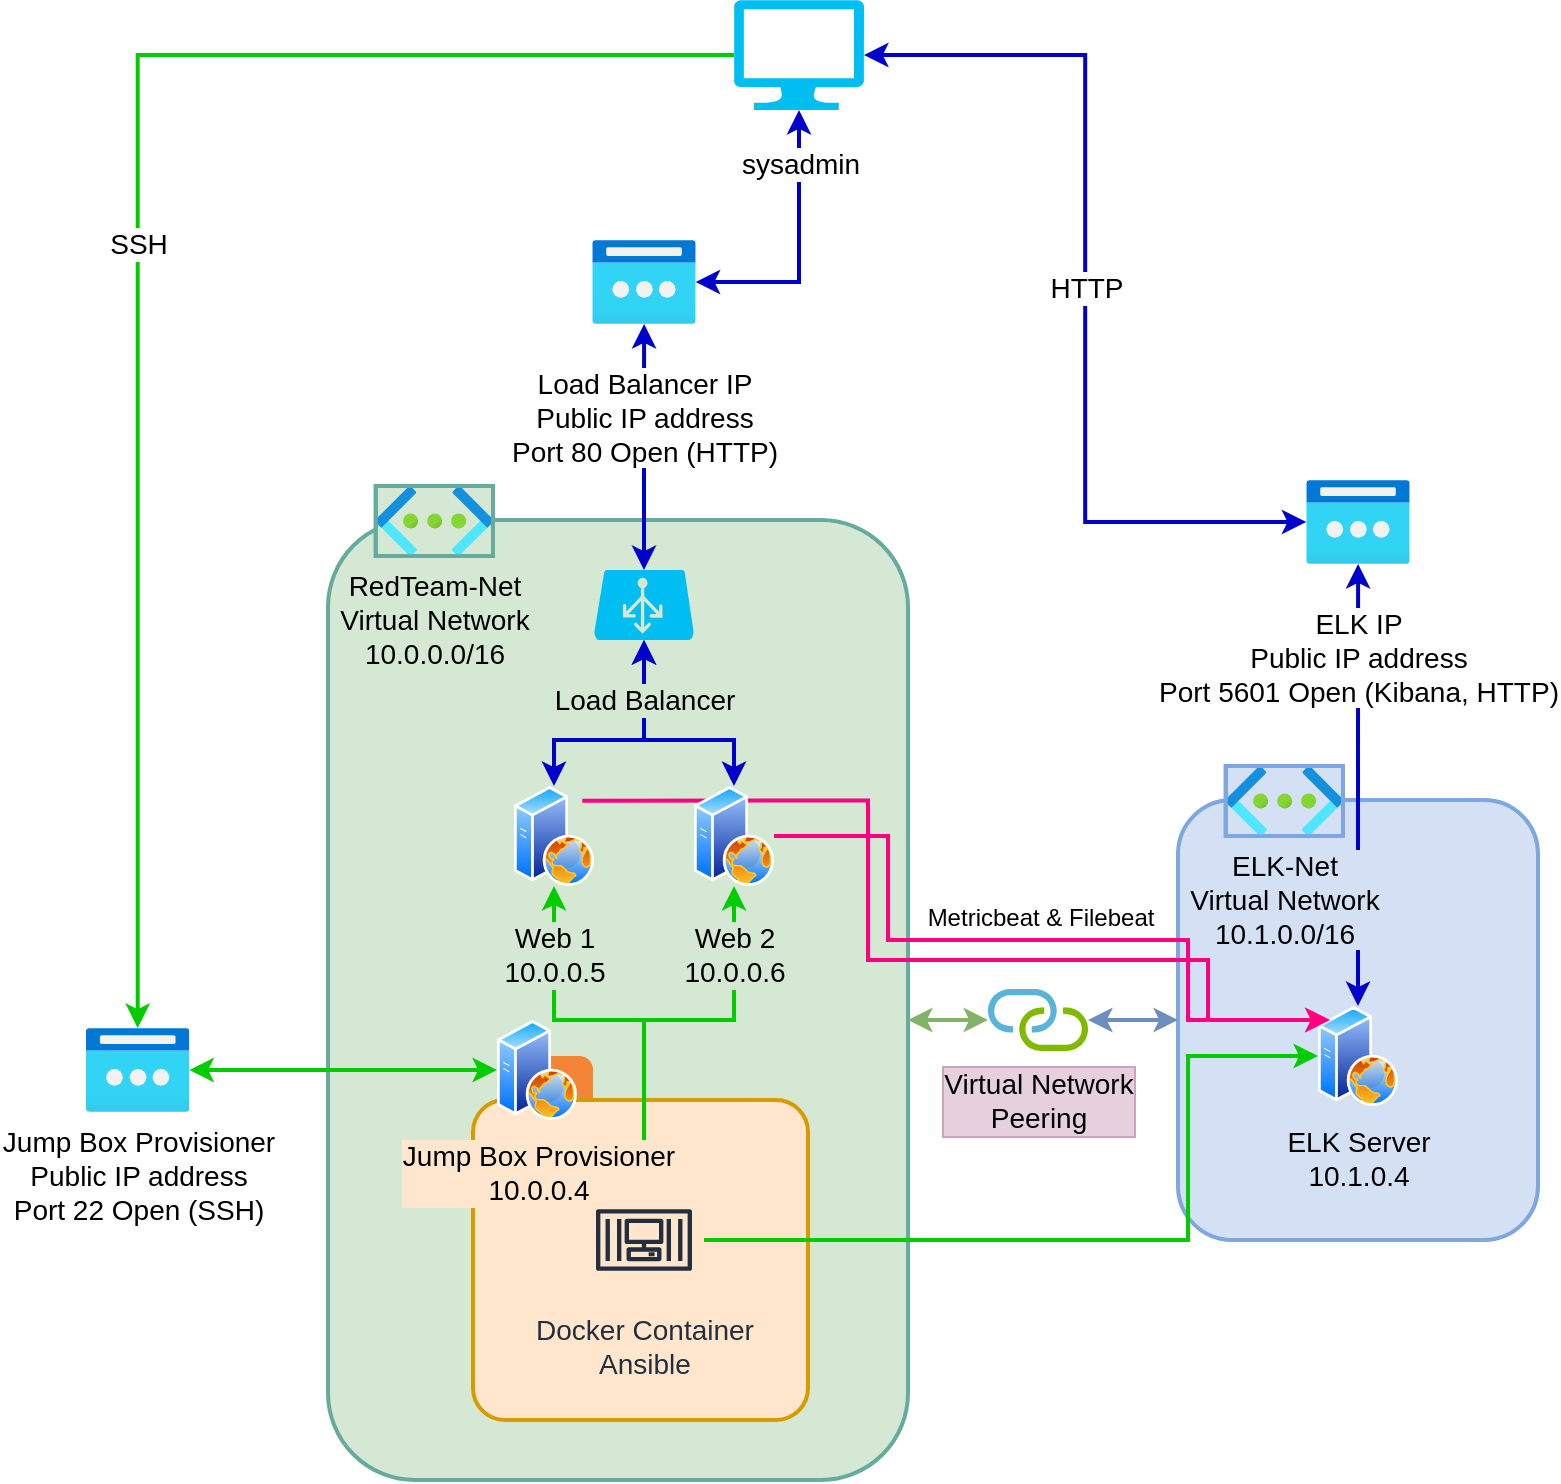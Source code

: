 <mxfile version="17.5.0" type="github"><diagram id="4ShKeDSxtGDBNB-0BQ_R" name="Page-1"><mxGraphModel dx="1413" dy="993" grid="1" gridSize="10" guides="1" tooltips="1" connect="1" arrows="1" fold="1" page="1" pageScale="1" pageWidth="850" pageHeight="850" math="0" shadow="0"><root><mxCell id="0"/><mxCell id="1" parent="0"/><mxCell id="A9JfU0Dd_SNGZDtzHN5u-30" value="" style="rounded=1;whiteSpace=wrap;html=1;labelBackgroundColor=none;fontSize=14;fillColor=#D4E1F5;strokeColor=#7EA6E0;strokeWidth=2;" vertex="1" parent="1"><mxGeometry x="608" y="455" width="180" height="220" as="geometry"/></mxCell><mxCell id="A9JfU0Dd_SNGZDtzHN5u-22" value="" style="rounded=1;whiteSpace=wrap;html=1;labelBackgroundColor=none;fontSize=14;fillColor=#D5E8D4;strokeColor=#67AB9F;strokeWidth=2;" vertex="1" parent="1"><mxGeometry x="183" y="315" width="290" height="480" as="geometry"/></mxCell><mxCell id="A9JfU0Dd_SNGZDtzHN5u-45" style="edgeStyle=orthogonalEdgeStyle;rounded=0;orthogonalLoop=1;jettySize=auto;html=1;fontSize=14;startArrow=classic;startFill=1;strokeColor=#0000CC;strokeWidth=2;" edge="1" parent="1" source="d9M3-4_I0iF7zbbaWjJc-1" target="A9JfU0Dd_SNGZDtzHN5u-27"><mxGeometry relative="1" as="geometry"/></mxCell><mxCell id="A9JfU0Dd_SNGZDtzHN5u-41" value="SSH" style="edgeStyle=orthogonalEdgeStyle;rounded=0;orthogonalLoop=1;jettySize=auto;html=1;fontSize=14;startArrow=none;startFill=0;strokeWidth=2;strokeColor=#00CC00;" edge="1" parent="1" source="d9M3-4_I0iF7zbbaWjJc-2" target="A9JfU0Dd_SNGZDtzHN5u-29"><mxGeometry relative="1" as="geometry"/></mxCell><mxCell id="A9JfU0Dd_SNGZDtzHN5u-47" style="edgeStyle=orthogonalEdgeStyle;rounded=0;orthogonalLoop=1;jettySize=auto;html=1;entryX=0.5;entryY=1;entryDx=0;entryDy=0;entryPerimeter=0;fontSize=14;startArrow=classic;startFill=1;strokeColor=#0000CC;strokeWidth=2;" edge="1" parent="1" source="A9JfU0Dd_SNGZDtzHN5u-1" target="d9M3-4_I0iF7zbbaWjJc-1"><mxGeometry relative="1" as="geometry"><Array as="points"><mxPoint x="296" y="425"/><mxPoint x="341" y="425"/></Array></mxGeometry></mxCell><mxCell id="A9JfU0Dd_SNGZDtzHN5u-46" style="edgeStyle=orthogonalEdgeStyle;rounded=0;orthogonalLoop=1;jettySize=auto;html=1;fontSize=14;startArrow=classic;startFill=1;strokeColor=#0000CC;strokeWidth=2;" edge="1" parent="1" source="A9JfU0Dd_SNGZDtzHN5u-2" target="d9M3-4_I0iF7zbbaWjJc-1"><mxGeometry relative="1" as="geometry"><Array as="points"><mxPoint x="386" y="425"/><mxPoint x="341" y="425"/></Array></mxGeometry></mxCell><mxCell id="A9JfU0Dd_SNGZDtzHN5u-15" value="" style="dashed=0;html=1;shape=mxgraph.aws3.instance;fillColor=#F58536;gradientColor=none;dashed=0;fontSize=14;labelBackgroundColor=none;" vertex="1" parent="1"><mxGeometry x="275.5" y="583" width="40" height="41" as="geometry"/></mxCell><mxCell id="A9JfU0Dd_SNGZDtzHN5u-14" value="" style="rounded=1;arcSize=10;dashed=0;fillColor=#ffe6cc;strokeWidth=2;verticalAlign=middle;fontSize=14;labelBackgroundColor=none;strokeColor=#d79b00;" vertex="1" parent="1"><mxGeometry x="255.5" y="605" width="167.5" height="160" as="geometry"/></mxCell><mxCell id="A9JfU0Dd_SNGZDtzHN5u-19" value="RedTeam-Net&lt;br style=&quot;font-size: 14px;&quot;&gt;Virtual Network&lt;br style=&quot;font-size: 14px;&quot;&gt;10.0.0.0/16" style="aspect=fixed;html=1;points=[];align=center;image;fontSize=14;image=img/lib/azure2/networking/Virtual_Networks.svg;labelBackgroundColor=#D5E8D4;imageBackground=#D5E8D4;imageBorder=#67AB9F;sketch=0;strokeWidth=2;perimeterSpacing=5;labelBorderColor=none;" vertex="1" parent="1"><mxGeometry x="206.87" y="298" width="58.63" height="35" as="geometry"/></mxCell><mxCell id="A9JfU0Dd_SNGZDtzHN5u-37" style="edgeStyle=orthogonalEdgeStyle;rounded=0;orthogonalLoop=1;jettySize=auto;html=1;entryX=0;entryY=0.5;entryDx=0;entryDy=0;fontSize=14;startArrow=none;startFill=0;strokeWidth=2;strokeColor=#00CC00;" edge="1" parent="1" source="A9JfU0Dd_SNGZDtzHN5u-11" target="A9JfU0Dd_SNGZDtzHN5u-16"><mxGeometry relative="1" as="geometry"><Array as="points"><mxPoint x="613" y="675"/><mxPoint x="613" y="583"/></Array></mxGeometry></mxCell><mxCell id="A9JfU0Dd_SNGZDtzHN5u-39" style="edgeStyle=orthogonalEdgeStyle;rounded=0;orthogonalLoop=1;jettySize=auto;html=1;entryX=0.5;entryY=1;entryDx=0;entryDy=0;fontSize=14;startArrow=none;startFill=0;strokeWidth=2;strokeColor=#00CC00;" edge="1" parent="1" source="A9JfU0Dd_SNGZDtzHN5u-11" target="A9JfU0Dd_SNGZDtzHN5u-2"><mxGeometry relative="1" as="geometry"><Array as="points"><mxPoint x="341" y="565"/><mxPoint x="386" y="565"/></Array></mxGeometry></mxCell><mxCell id="A9JfU0Dd_SNGZDtzHN5u-40" style="edgeStyle=orthogonalEdgeStyle;rounded=0;orthogonalLoop=1;jettySize=auto;html=1;entryX=0.5;entryY=1;entryDx=0;entryDy=0;fontSize=14;startArrow=none;startFill=0;strokeWidth=2;strokeColor=#00CC00;" edge="1" parent="1" source="A9JfU0Dd_SNGZDtzHN5u-11" target="A9JfU0Dd_SNGZDtzHN5u-1"><mxGeometry relative="1" as="geometry"><Array as="points"><mxPoint x="341" y="565"/><mxPoint x="296" y="565"/></Array></mxGeometry></mxCell><mxCell id="A9JfU0Dd_SNGZDtzHN5u-11" value="Docker Container&lt;br style=&quot;font-size: 14px;&quot;&gt;Ansible" style="sketch=0;outlineConnect=0;fontColor=#232F3E;gradientColor=none;strokeColor=#232F3E;fillColor=none;dashed=0;verticalLabelPosition=bottom;verticalAlign=top;align=center;html=1;fontSize=14;fontStyle=0;aspect=fixed;shape=mxgraph.aws4.resourceIcon;resIcon=mxgraph.aws4.container_3;labelBackgroundColor=none;" vertex="1" parent="1"><mxGeometry x="311" y="645" width="60" height="60" as="geometry"/></mxCell><mxCell id="A9JfU0Dd_SNGZDtzHN5u-29" value="Jump Box Provisioner&lt;br style=&quot;font-size: 14px;&quot;&gt;Public IP address&lt;br style=&quot;font-size: 14px;&quot;&gt;Port 22 Open (SSH)" style="aspect=fixed;html=1;points=[];align=center;image;fontSize=14;image=img/lib/azure2/networking/Public_IP_Addresses_Classic.svg;labelBackgroundColor=none;labelBorderColor=none;sketch=0;strokeColor=#67AB9F;strokeWidth=2;fillColor=none;" vertex="1" parent="1"><mxGeometry x="62" y="569" width="51.69" height="42" as="geometry"/></mxCell><mxCell id="A9JfU0Dd_SNGZDtzHN5u-34" style="edgeStyle=orthogonalEdgeStyle;rounded=0;orthogonalLoop=1;jettySize=auto;html=1;fontSize=14;strokeWidth=2;startArrow=classic;startFill=1;fillColor=#dae8fc;strokeColor=#6c8ebf;" edge="1" parent="1" source="A9JfU0Dd_SNGZDtzHN5u-33" target="A9JfU0Dd_SNGZDtzHN5u-30"><mxGeometry relative="1" as="geometry"/></mxCell><mxCell id="A9JfU0Dd_SNGZDtzHN5u-35" style="edgeStyle=orthogonalEdgeStyle;rounded=0;orthogonalLoop=1;jettySize=auto;html=1;fontSize=14;startArrow=classic;startFill=1;strokeWidth=2;fillColor=#d5e8d4;strokeColor=#82b366;" edge="1" parent="1" source="A9JfU0Dd_SNGZDtzHN5u-33" target="A9JfU0Dd_SNGZDtzHN5u-22"><mxGeometry relative="1" as="geometry"><mxPoint x="473" y="555" as="targetPoint"/><Array as="points"><mxPoint x="483" y="565"/><mxPoint x="483" y="565"/></Array></mxGeometry></mxCell><mxCell id="A9JfU0Dd_SNGZDtzHN5u-33" value="Virtual Network&lt;br&gt;Peering" style="sketch=0;aspect=fixed;html=1;points=[];align=center;image;fontSize=14;image=img/lib/mscae/Connection.svg;labelBackgroundColor=#E6D0DE;labelBorderColor=#CDA2BE;strokeColor=#7EA6E0;strokeWidth=2;fillColor=#D4E1F5;" vertex="1" parent="1"><mxGeometry x="513" y="549.5" width="50" height="31" as="geometry"/></mxCell><mxCell id="A9JfU0Dd_SNGZDtzHN5u-51" style="edgeStyle=orthogonalEdgeStyle;rounded=0;orthogonalLoop=1;jettySize=auto;html=1;fontSize=14;startArrow=classic;startFill=1;strokeColor=#0000CC;strokeWidth=2;" edge="1" parent="1" source="A9JfU0Dd_SNGZDtzHN5u-16" target="A9JfU0Dd_SNGZDtzHN5u-32"><mxGeometry relative="1" as="geometry"/></mxCell><mxCell id="A9JfU0Dd_SNGZDtzHN5u-16" value="ELK Server&lt;br style=&quot;font-size: 14px;&quot;&gt;10.1.0.4" style="aspect=fixed;perimeter=ellipsePerimeter;html=1;align=center;shadow=0;dashed=0;spacingTop=3;image;image=img/lib/active_directory/web_server.svg;fontSize=14;labelBackgroundColor=#D4E1F5;" vertex="1" parent="1"><mxGeometry x="678" y="558" width="40" height="50" as="geometry"/></mxCell><mxCell id="A9JfU0Dd_SNGZDtzHN5u-54" style="edgeStyle=orthogonalEdgeStyle;rounded=0;orthogonalLoop=1;jettySize=auto;html=1;fontSize=14;startArrow=classic;startFill=1;strokeColor=#00CC00;strokeWidth=2;" edge="1" parent="1" source="A9JfU0Dd_SNGZDtzHN5u-13" target="A9JfU0Dd_SNGZDtzHN5u-29"><mxGeometry relative="1" as="geometry"/></mxCell><mxCell id="A9JfU0Dd_SNGZDtzHN5u-13" value="Jump Box Provisioner&lt;br style=&quot;font-size: 14px;&quot;&gt;10.0.0.4" style="aspect=fixed;perimeter=ellipsePerimeter;html=1;align=center;shadow=0;dashed=0;spacingTop=3;image;image=img/lib/active_directory/web_server.svg;fontSize=14;labelBackgroundColor=#FFE6CC;" vertex="1" parent="1"><mxGeometry x="267.5" y="565" width="40" height="50" as="geometry"/></mxCell><mxCell id="A9JfU0Dd_SNGZDtzHN5u-48" style="edgeStyle=orthogonalEdgeStyle;rounded=0;orthogonalLoop=1;jettySize=auto;html=1;fontSize=14;startArrow=classic;startFill=1;strokeColor=#0000CC;strokeWidth=2;" edge="1" parent="1" source="A9JfU0Dd_SNGZDtzHN5u-27" target="d9M3-4_I0iF7zbbaWjJc-2"><mxGeometry relative="1" as="geometry"/></mxCell><mxCell id="A9JfU0Dd_SNGZDtzHN5u-27" value="Load Balancer IP&lt;br style=&quot;font-size: 14px;&quot;&gt;Public IP address&lt;br style=&quot;font-size: 14px;&quot;&gt;Port 80 Open (HTTP)" style="aspect=fixed;html=1;points=[];align=center;image;fontSize=14;image=img/lib/azure2/networking/Public_IP_Addresses_Classic.svg;labelBackgroundColor=default;labelBorderColor=none;sketch=0;strokeColor=#67AB9F;strokeWidth=2;fillColor=none;spacing=17;" vertex="1" parent="1"><mxGeometry x="315.15" y="175" width="51.69" height="42" as="geometry"/></mxCell><mxCell id="d9M3-4_I0iF7zbbaWjJc-1" value="Load Balancer" style="verticalLabelPosition=bottom;html=1;verticalAlign=top;align=center;strokeColor=none;fillColor=#00BEF2;shape=mxgraph.azure.azure_load_balancer;fontSize=14;labelBackgroundColor=#D5E8D4;spacing=17;" parent="1" vertex="1"><mxGeometry x="316" y="340" width="50" height="35" as="geometry"/></mxCell><mxCell id="d9M3-4_I0iF7zbbaWjJc-2" value="sysadmin" style="verticalLabelPosition=bottom;html=1;verticalAlign=top;align=center;strokeColor=none;fillColor=#00BEF2;shape=mxgraph.azure.computer;pointerEvents=1;fontSize=14;labelBackgroundColor=default;spacing=14;" parent="1" vertex="1"><mxGeometry x="386" y="55" width="65" height="55" as="geometry"/></mxCell><mxCell id="A9JfU0Dd_SNGZDtzHN5u-59" style="edgeStyle=orthogonalEdgeStyle;rounded=0;orthogonalLoop=1;jettySize=auto;html=1;exitX=1;exitY=0;exitDx=0;exitDy=0;labelBackgroundColor=none;fontSize=10;startArrow=none;startFill=0;endArrow=classic;endFill=1;strokeColor=#FF0080;strokeWidth=2;entryX=0;entryY=0;entryDx=0;entryDy=0;" edge="1" parent="1" source="A9JfU0Dd_SNGZDtzHN5u-1" target="A9JfU0Dd_SNGZDtzHN5u-16"><mxGeometry relative="1" as="geometry"><Array as="points"><mxPoint x="453" y="455"/><mxPoint x="453" y="535"/><mxPoint x="623" y="535"/><mxPoint x="623" y="565"/><mxPoint x="684" y="565"/></Array></mxGeometry></mxCell><mxCell id="A9JfU0Dd_SNGZDtzHN5u-1" value="Web 1&lt;br style=&quot;font-size: 14px;&quot;&gt;10.0.0.5" style="aspect=fixed;perimeter=ellipsePerimeter;html=1;align=center;shadow=0;dashed=0;spacingTop=3;image;image=img/lib/active_directory/web_server.svg;fontSize=14;labelBackgroundColor=#D5E8D4;spacing=10;" vertex="1" parent="1"><mxGeometry x="276" y="448" width="40" height="50" as="geometry"/></mxCell><mxCell id="A9JfU0Dd_SNGZDtzHN5u-55" value="Metricbeat &amp;amp; Filebeat" style="edgeStyle=orthogonalEdgeStyle;rounded=0;orthogonalLoop=1;jettySize=auto;html=1;entryX=0;entryY=0;entryDx=0;entryDy=0;fontSize=12;startArrow=none;startFill=0;strokeColor=#FF0080;strokeWidth=2;fillColor=#76608a;endArrow=classic;endFill=1;labelPosition=center;verticalLabelPosition=top;align=center;verticalAlign=bottom;labelBackgroundColor=none;spacing=4;" edge="1" parent="1" source="A9JfU0Dd_SNGZDtzHN5u-2" target="A9JfU0Dd_SNGZDtzHN5u-16"><mxGeometry relative="1" as="geometry"><Array as="points"><mxPoint x="463" y="473"/><mxPoint x="463" y="525"/><mxPoint x="613" y="525"/><mxPoint x="613" y="565"/><mxPoint x="684" y="565"/></Array></mxGeometry></mxCell><mxCell id="A9JfU0Dd_SNGZDtzHN5u-2" value="Web 2&lt;br style=&quot;font-size: 14px;&quot;&gt;10.0.0.6" style="aspect=fixed;perimeter=ellipsePerimeter;html=1;align=center;shadow=0;dashed=0;spacingTop=3;image;image=img/lib/active_directory/web_server.svg;fontSize=14;labelBackgroundColor=#D5E8D4;spacing=10;" vertex="1" parent="1"><mxGeometry x="366" y="448" width="40" height="50" as="geometry"/></mxCell><mxCell id="A9JfU0Dd_SNGZDtzHN5u-53" value="HTTP" style="edgeStyle=orthogonalEdgeStyle;rounded=0;orthogonalLoop=1;jettySize=auto;html=1;entryX=1;entryY=0.5;entryDx=0;entryDy=0;entryPerimeter=0;fontSize=14;startArrow=classic;startFill=1;strokeColor=#0000CC;strokeWidth=2;" edge="1" parent="1" source="A9JfU0Dd_SNGZDtzHN5u-32" target="d9M3-4_I0iF7zbbaWjJc-2"><mxGeometry relative="1" as="geometry"/></mxCell><mxCell id="A9JfU0Dd_SNGZDtzHN5u-32" value="ELK IP&lt;br style=&quot;font-size: 14px;&quot;&gt;Public IP address&lt;br style=&quot;font-size: 14px;&quot;&gt;Port 5601 Open (Kibana, HTTP)" style="aspect=fixed;html=1;points=[];align=center;image;fontSize=14;image=img/lib/azure2/networking/Public_IP_Addresses_Classic.svg;labelBackgroundColor=default;labelBorderColor=none;sketch=0;strokeColor=#67AB9F;strokeWidth=2;fillColor=none;spacing=17;" vertex="1" parent="1"><mxGeometry x="672.15" y="295" width="51.69" height="42" as="geometry"/></mxCell><mxCell id="A9JfU0Dd_SNGZDtzHN5u-31" value="ELK-Net&lt;br style=&quot;font-size: 14px;&quot;&gt;Virtual Network&lt;br style=&quot;font-size: 14px;&quot;&gt;10.1.0.0/16" style="aspect=fixed;html=1;points=[];align=center;image;fontSize=14;image=img/lib/azure2/networking/Virtual_Networks.svg;labelBackgroundColor=#D4E1F5;imageBackground=#D4E1F5;imageBorder=#7EA6E0;sketch=0;strokeWidth=2;perimeterSpacing=5;labelBorderColor=none;" vertex="1" parent="1"><mxGeometry x="631.87" y="438" width="58.63" height="35" as="geometry"/></mxCell></root></mxGraphModel></diagram></mxfile>